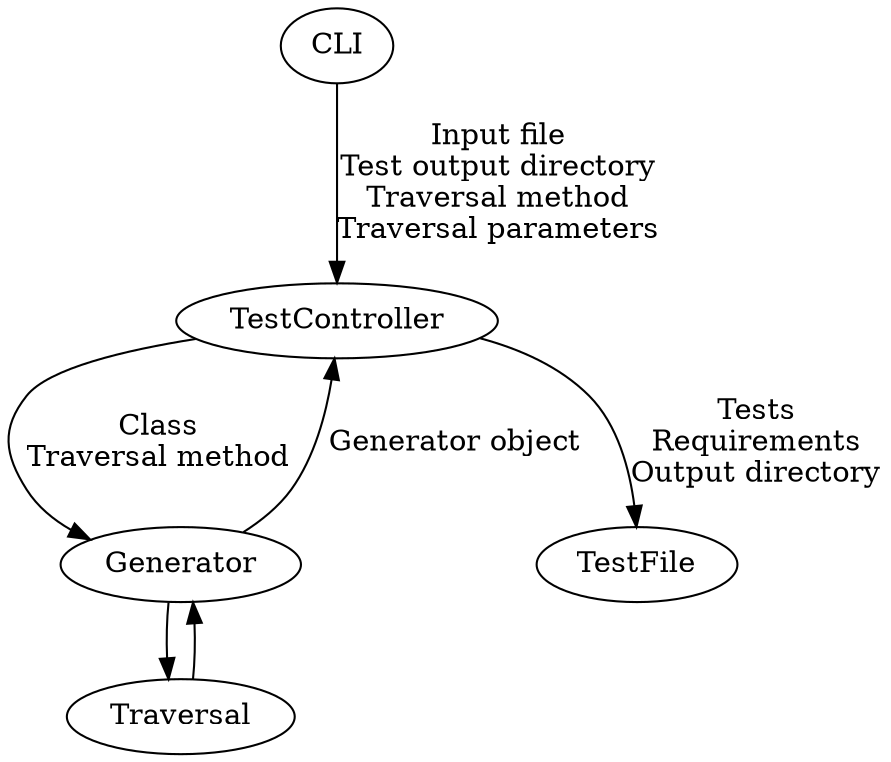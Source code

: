 digraph {

	"CLI"->"TestController" [label="Input file\nTest output directory\nTraversal method\nTraversal parameters"]l=""
	"TestController" -> "Generator"  [label="Class\nTraversal method"]
	"Generator" -> "Traversal"
	"Traversal" -> "Generator"
	"Generator" -> "TestController" [label="Generator object"]
	"TestController" -> "TestFile" [label="Tests\nRequirements\nOutput directory"]

}
